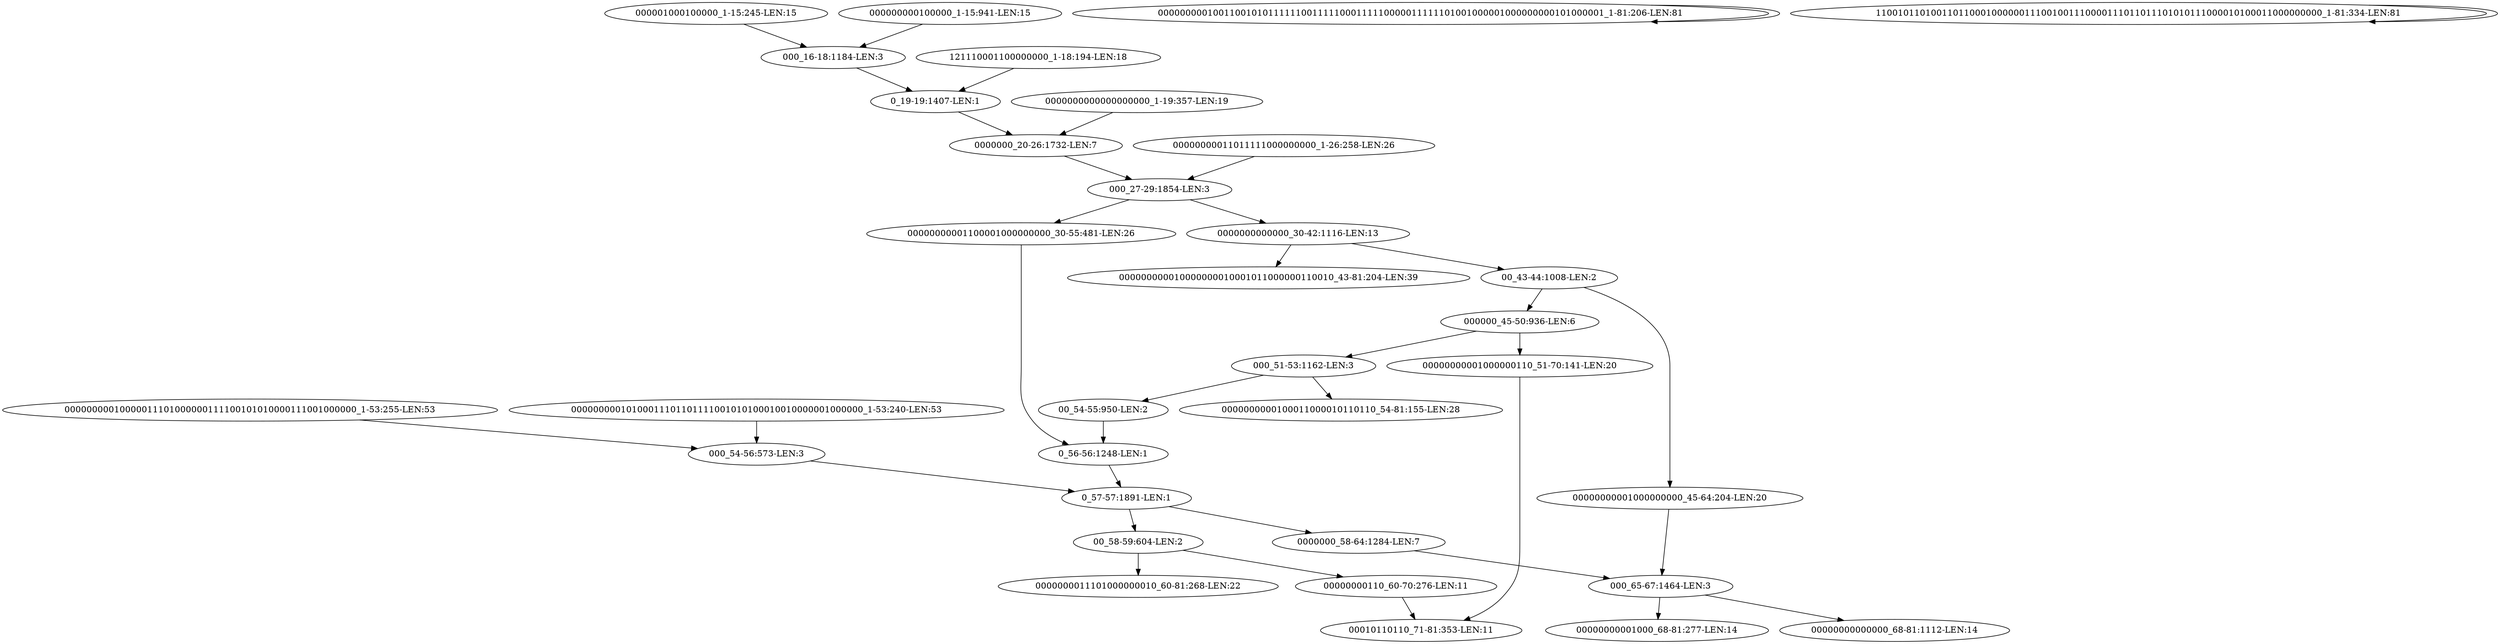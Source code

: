 digraph G {
    "000_27-29:1854-LEN:3" -> "00000000001100001000000000_30-55:481-LEN:26";
    "000_27-29:1854-LEN:3" -> "0000000000000_30-42:1116-LEN:13";
    "000_51-53:1162-LEN:3" -> "00_54-55:950-LEN:2";
    "000_51-53:1162-LEN:3" -> "0000000000100011000010110110_54-81:155-LEN:28";
    "0_57-57:1891-LEN:1" -> "00_58-59:604-LEN:2";
    "0_57-57:1891-LEN:1" -> "0000000_58-64:1284-LEN:7";
    "0_19-19:1407-LEN:1" -> "0000000_20-26:1732-LEN:7";
    "000000000100110010101111110011111000111110000011111101001000001000000000101000001_1-81:206-LEN:81" -> "000000000100110010101111110011111000111110000011111101001000001000000000101000001_1-81:206-LEN:81";
    "000001000100000_1-15:245-LEN:15" -> "000_16-18:1184-LEN:3";
    "0000000_20-26:1732-LEN:7" -> "000_27-29:1854-LEN:3";
    "00000000110_60-70:276-LEN:11" -> "00010110110_71-81:353-LEN:11";
    "000_16-18:1184-LEN:3" -> "0_19-19:1407-LEN:1";
    "000_54-56:573-LEN:3" -> "0_57-57:1891-LEN:1";
    "0000000_58-64:1284-LEN:7" -> "000_65-67:1464-LEN:3";
    "0_56-56:1248-LEN:1" -> "0_57-57:1891-LEN:1";
    "00000000001000000000_45-64:204-LEN:20" -> "000_65-67:1464-LEN:3";
    "00000000010100011101101111001010100010010000001000000_1-53:240-LEN:53" -> "000_54-56:573-LEN:3";
    "00000000001100001000000000_30-55:481-LEN:26" -> "0_56-56:1248-LEN:1";
    "000000000100000_1-15:941-LEN:15" -> "000_16-18:1184-LEN:3";
    "0000000000000_30-42:1116-LEN:13" -> "00_43-44:1008-LEN:2";
    "0000000000000_30-42:1116-LEN:13" -> "000000000010000000010001011000000110010_43-81:204-LEN:39";
    "00000000010000011101000000111100101010000111001000000_1-53:255-LEN:53" -> "000_54-56:573-LEN:3";
    "121110001100000000_1-18:194-LEN:18" -> "0_19-19:1407-LEN:1";
    "0000000000000000000_1-19:357-LEN:19" -> "0000000_20-26:1732-LEN:7";
    "00000000001000000110_51-70:141-LEN:20" -> "00010110110_71-81:353-LEN:11";
    "00000000011011111000000000_1-26:258-LEN:26" -> "000_27-29:1854-LEN:3";
    "00_58-59:604-LEN:2" -> "0000000011101000000010_60-81:268-LEN:22";
    "00_58-59:604-LEN:2" -> "00000000110_60-70:276-LEN:11";
    "00_54-55:950-LEN:2" -> "0_56-56:1248-LEN:1";
    "000000_45-50:936-LEN:6" -> "000_51-53:1162-LEN:3";
    "000000_45-50:936-LEN:6" -> "00000000001000000110_51-70:141-LEN:20";
    "00_43-44:1008-LEN:2" -> "00000000001000000000_45-64:204-LEN:20";
    "00_43-44:1008-LEN:2" -> "000000_45-50:936-LEN:6";
    "000_65-67:1464-LEN:3" -> "00000000001000_68-81:277-LEN:14";
    "000_65-67:1464-LEN:3" -> "00000000000000_68-81:1112-LEN:14";
    "110010110100110110001000000111001001110000111011011101010111000010100011000000000_1-81:334-LEN:81" -> "110010110100110110001000000111001001110000111011011101010111000010100011000000000_1-81:334-LEN:81";
}
